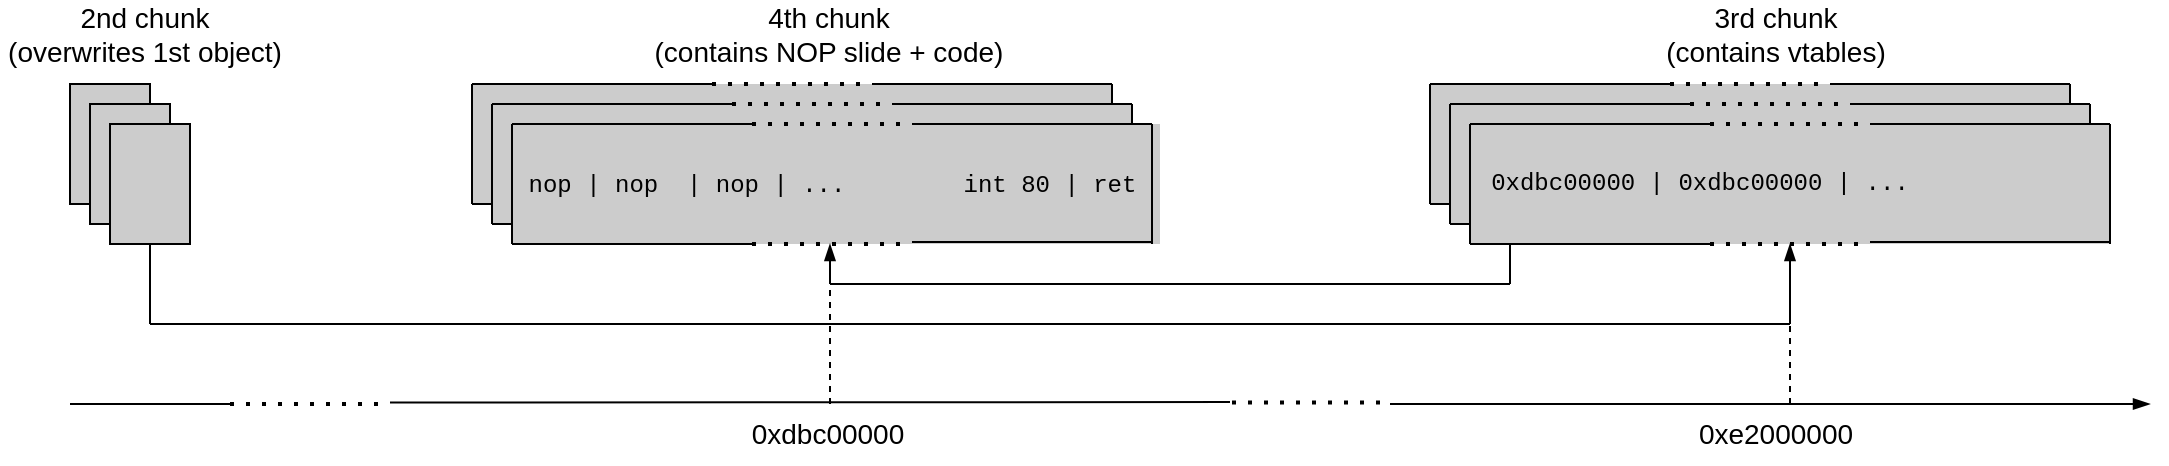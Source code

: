 <mxfile version="20.7.4" type="device"><diagram id="xV9L82haylA6vXWRDL2Z" name="Page-1"><mxGraphModel dx="1383" dy="1588" grid="1" gridSize="10" guides="1" tooltips="1" connect="1" arrows="1" fold="1" page="1" pageScale="1" pageWidth="1169" pageHeight="827" math="0" shadow="0"><root><mxCell id="0"/><mxCell id="1" parent="0"/><mxCell id="Tm0krnjFzqQZJ7ipiq-m-1" value="" style="rounded=0;whiteSpace=wrap;html=1;fillColor=#CCCCCC;" vertex="1" parent="1"><mxGeometry x="45" y="-780" width="40" height="60" as="geometry"/></mxCell><mxCell id="Tm0krnjFzqQZJ7ipiq-m-2" value="" style="endArrow=blockThin;html=1;rounded=0;endFill=1;" edge="1" parent="1"><mxGeometry width="50" height="50" relative="1" as="geometry"><mxPoint x="705" y="-620" as="sourcePoint"/><mxPoint x="1085" y="-620" as="targetPoint"/></mxGeometry></mxCell><mxCell id="Tm0krnjFzqQZJ7ipiq-m-41" value="" style="rounded=0;whiteSpace=wrap;html=1;fillColor=#CCCCCC;" vertex="1" parent="1"><mxGeometry x="55" y="-770" width="40" height="60" as="geometry"/></mxCell><mxCell id="Tm0krnjFzqQZJ7ipiq-m-42" value="" style="rounded=0;whiteSpace=wrap;html=1;fillColor=#CCCCCC;" vertex="1" parent="1"><mxGeometry x="65" y="-760" width="40" height="60" as="geometry"/></mxCell><mxCell id="Tm0krnjFzqQZJ7ipiq-m-43" value="" style="group" vertex="1" connectable="0" parent="1"><mxGeometry x="246" y="-780" width="344" height="80" as="geometry"/></mxCell><mxCell id="Tm0krnjFzqQZJ7ipiq-m-11" value="" style="group;fillColor=#CCCCCC;" vertex="1" connectable="0" parent="Tm0krnjFzqQZJ7ipiq-m-43"><mxGeometry width="320" height="60" as="geometry"/></mxCell><mxCell id="Tm0krnjFzqQZJ7ipiq-m-3" value="" style="endArrow=none;html=1;rounded=0;" edge="1" parent="Tm0krnjFzqQZJ7ipiq-m-11"><mxGeometry width="50" height="50" relative="1" as="geometry"><mxPoint y="60" as="sourcePoint"/><mxPoint as="targetPoint"/></mxGeometry></mxCell><mxCell id="Tm0krnjFzqQZJ7ipiq-m-4" value="" style="endArrow=none;html=1;rounded=0;" edge="1" parent="Tm0krnjFzqQZJ7ipiq-m-11"><mxGeometry width="50" height="50" relative="1" as="geometry"><mxPoint x="320" y="60" as="sourcePoint"/><mxPoint x="320" as="targetPoint"/></mxGeometry></mxCell><mxCell id="Tm0krnjFzqQZJ7ipiq-m-5" value="" style="endArrow=none;html=1;rounded=0;" edge="1" parent="Tm0krnjFzqQZJ7ipiq-m-11"><mxGeometry width="50" height="50" relative="1" as="geometry"><mxPoint x="120" as="sourcePoint"/><mxPoint as="targetPoint"/></mxGeometry></mxCell><mxCell id="Tm0krnjFzqQZJ7ipiq-m-6" value="" style="endArrow=none;html=1;rounded=0;" edge="1" parent="Tm0krnjFzqQZJ7ipiq-m-11"><mxGeometry width="50" height="50" relative="1" as="geometry"><mxPoint x="320" as="sourcePoint"/><mxPoint x="200" as="targetPoint"/></mxGeometry></mxCell><mxCell id="Tm0krnjFzqQZJ7ipiq-m-7" value="" style="endArrow=none;html=1;rounded=0;" edge="1" parent="Tm0krnjFzqQZJ7ipiq-m-11"><mxGeometry width="50" height="50" relative="1" as="geometry"><mxPoint x="120" y="60" as="sourcePoint"/><mxPoint y="60" as="targetPoint"/></mxGeometry></mxCell><mxCell id="Tm0krnjFzqQZJ7ipiq-m-8" value="" style="endArrow=none;html=1;rounded=0;" edge="1" parent="Tm0krnjFzqQZJ7ipiq-m-11"><mxGeometry width="50" height="50" relative="1" as="geometry"><mxPoint x="320" y="59" as="sourcePoint"/><mxPoint x="200" y="59" as="targetPoint"/></mxGeometry></mxCell><mxCell id="Tm0krnjFzqQZJ7ipiq-m-9" value="" style="endArrow=none;dashed=1;html=1;dashPattern=1 3;strokeWidth=2;rounded=0;" edge="1" parent="Tm0krnjFzqQZJ7ipiq-m-11"><mxGeometry width="50" height="50" relative="1" as="geometry"><mxPoint x="120" as="sourcePoint"/><mxPoint x="200" as="targetPoint"/></mxGeometry></mxCell><mxCell id="Tm0krnjFzqQZJ7ipiq-m-10" value="" style="endArrow=none;dashed=1;html=1;dashPattern=1 3;strokeWidth=2;rounded=0;" edge="1" parent="Tm0krnjFzqQZJ7ipiq-m-11"><mxGeometry width="50" height="50" relative="1" as="geometry"><mxPoint x="120" y="60" as="sourcePoint"/><mxPoint x="200" y="60" as="targetPoint"/></mxGeometry></mxCell><mxCell id="Tm0krnjFzqQZJ7ipiq-m-23" value="" style="group;fillColor=#CCCCCC;" vertex="1" connectable="0" parent="Tm0krnjFzqQZJ7ipiq-m-43"><mxGeometry x="10" y="10" width="320" height="60" as="geometry"/></mxCell><mxCell id="Tm0krnjFzqQZJ7ipiq-m-24" value="" style="endArrow=none;html=1;rounded=0;" edge="1" parent="Tm0krnjFzqQZJ7ipiq-m-23"><mxGeometry width="50" height="50" relative="1" as="geometry"><mxPoint y="60" as="sourcePoint"/><mxPoint as="targetPoint"/></mxGeometry></mxCell><mxCell id="Tm0krnjFzqQZJ7ipiq-m-25" value="" style="endArrow=none;html=1;rounded=0;" edge="1" parent="Tm0krnjFzqQZJ7ipiq-m-23"><mxGeometry width="50" height="50" relative="1" as="geometry"><mxPoint x="320" y="60" as="sourcePoint"/><mxPoint x="320" as="targetPoint"/></mxGeometry></mxCell><mxCell id="Tm0krnjFzqQZJ7ipiq-m-26" value="" style="endArrow=none;html=1;rounded=0;" edge="1" parent="Tm0krnjFzqQZJ7ipiq-m-23"><mxGeometry width="50" height="50" relative="1" as="geometry"><mxPoint x="120" as="sourcePoint"/><mxPoint as="targetPoint"/></mxGeometry></mxCell><mxCell id="Tm0krnjFzqQZJ7ipiq-m-27" value="" style="endArrow=none;html=1;rounded=0;" edge="1" parent="Tm0krnjFzqQZJ7ipiq-m-23"><mxGeometry width="50" height="50" relative="1" as="geometry"><mxPoint x="320" as="sourcePoint"/><mxPoint x="200" as="targetPoint"/></mxGeometry></mxCell><mxCell id="Tm0krnjFzqQZJ7ipiq-m-28" value="" style="endArrow=none;html=1;rounded=0;" edge="1" parent="Tm0krnjFzqQZJ7ipiq-m-23"><mxGeometry width="50" height="50" relative="1" as="geometry"><mxPoint x="120" y="60" as="sourcePoint"/><mxPoint y="60" as="targetPoint"/></mxGeometry></mxCell><mxCell id="Tm0krnjFzqQZJ7ipiq-m-29" value="" style="endArrow=none;html=1;rounded=0;" edge="1" parent="Tm0krnjFzqQZJ7ipiq-m-23"><mxGeometry width="50" height="50" relative="1" as="geometry"><mxPoint x="320" y="59" as="sourcePoint"/><mxPoint x="200" y="59" as="targetPoint"/></mxGeometry></mxCell><mxCell id="Tm0krnjFzqQZJ7ipiq-m-30" value="" style="endArrow=none;dashed=1;html=1;dashPattern=1 3;strokeWidth=2;rounded=0;" edge="1" parent="Tm0krnjFzqQZJ7ipiq-m-23"><mxGeometry width="50" height="50" relative="1" as="geometry"><mxPoint x="120" as="sourcePoint"/><mxPoint x="200" as="targetPoint"/></mxGeometry></mxCell><mxCell id="Tm0krnjFzqQZJ7ipiq-m-31" value="" style="endArrow=none;dashed=1;html=1;dashPattern=1 3;strokeWidth=2;rounded=0;" edge="1" parent="Tm0krnjFzqQZJ7ipiq-m-23"><mxGeometry width="50" height="50" relative="1" as="geometry"><mxPoint x="120" y="60" as="sourcePoint"/><mxPoint x="200" y="60" as="targetPoint"/></mxGeometry></mxCell><mxCell id="Tm0krnjFzqQZJ7ipiq-m-32" value="" style="group;fillColor=#CCCCCC;" vertex="1" connectable="0" parent="Tm0krnjFzqQZJ7ipiq-m-43"><mxGeometry x="20" y="20" width="324" height="60" as="geometry"/></mxCell><mxCell id="Tm0krnjFzqQZJ7ipiq-m-33" value="" style="endArrow=none;html=1;rounded=0;" edge="1" parent="Tm0krnjFzqQZJ7ipiq-m-32"><mxGeometry width="50" height="50" relative="1" as="geometry"><mxPoint y="60" as="sourcePoint"/><mxPoint as="targetPoint"/></mxGeometry></mxCell><mxCell id="Tm0krnjFzqQZJ7ipiq-m-34" value="" style="endArrow=none;html=1;rounded=0;" edge="1" parent="Tm0krnjFzqQZJ7ipiq-m-32"><mxGeometry width="50" height="50" relative="1" as="geometry"><mxPoint x="320" y="60" as="sourcePoint"/><mxPoint x="320" as="targetPoint"/></mxGeometry></mxCell><mxCell id="Tm0krnjFzqQZJ7ipiq-m-35" value="" style="endArrow=none;html=1;rounded=0;" edge="1" parent="Tm0krnjFzqQZJ7ipiq-m-32"><mxGeometry width="50" height="50" relative="1" as="geometry"><mxPoint x="120" as="sourcePoint"/><mxPoint as="targetPoint"/></mxGeometry></mxCell><mxCell id="Tm0krnjFzqQZJ7ipiq-m-36" value="" style="endArrow=none;html=1;rounded=0;" edge="1" parent="Tm0krnjFzqQZJ7ipiq-m-32"><mxGeometry width="50" height="50" relative="1" as="geometry"><mxPoint x="320" as="sourcePoint"/><mxPoint x="200" as="targetPoint"/></mxGeometry></mxCell><mxCell id="Tm0krnjFzqQZJ7ipiq-m-37" value="" style="endArrow=none;html=1;rounded=0;" edge="1" parent="Tm0krnjFzqQZJ7ipiq-m-32"><mxGeometry width="50" height="50" relative="1" as="geometry"><mxPoint x="120" y="60" as="sourcePoint"/><mxPoint y="60" as="targetPoint"/></mxGeometry></mxCell><mxCell id="Tm0krnjFzqQZJ7ipiq-m-38" value="" style="endArrow=none;html=1;rounded=0;" edge="1" parent="Tm0krnjFzqQZJ7ipiq-m-32"><mxGeometry width="50" height="50" relative="1" as="geometry"><mxPoint x="320" y="59" as="sourcePoint"/><mxPoint x="200" y="59" as="targetPoint"/></mxGeometry></mxCell><mxCell id="Tm0krnjFzqQZJ7ipiq-m-39" value="" style="endArrow=none;dashed=1;html=1;dashPattern=1 3;strokeWidth=2;rounded=0;" edge="1" parent="Tm0krnjFzqQZJ7ipiq-m-32"><mxGeometry width="50" height="50" relative="1" as="geometry"><mxPoint x="120" as="sourcePoint"/><mxPoint x="200" as="targetPoint"/></mxGeometry></mxCell><mxCell id="Tm0krnjFzqQZJ7ipiq-m-40" value="" style="endArrow=none;dashed=1;html=1;dashPattern=1 3;strokeWidth=2;rounded=0;" edge="1" parent="Tm0krnjFzqQZJ7ipiq-m-32"><mxGeometry width="50" height="50" relative="1" as="geometry"><mxPoint x="120" y="60" as="sourcePoint"/><mxPoint x="200" y="60" as="targetPoint"/></mxGeometry></mxCell><mxCell id="Tm0krnjFzqQZJ7ipiq-m-75" value="&lt;font face=&quot;Courier New&quot;&gt;nop | nop&amp;nbsp; | nop | ...&lt;/font&gt;" style="text;html=1;strokeColor=none;fillColor=none;align=center;verticalAlign=middle;whiteSpace=wrap;rounded=0;" vertex="1" parent="Tm0krnjFzqQZJ7ipiq-m-32"><mxGeometry x="5" y="15" width="165" height="30" as="geometry"/></mxCell><mxCell id="Tm0krnjFzqQZJ7ipiq-m-76" value="&lt;font face=&quot;Courier New&quot;&gt;int 80 | ret&lt;/font&gt;" style="text;html=1;strokeColor=none;fillColor=none;align=center;verticalAlign=middle;whiteSpace=wrap;rounded=0;" vertex="1" parent="Tm0krnjFzqQZJ7ipiq-m-32"><mxGeometry x="214" y="15" width="110" height="30" as="geometry"/></mxCell><mxCell id="Tm0krnjFzqQZJ7ipiq-m-44" value="" style="group" vertex="1" connectable="0" parent="1"><mxGeometry x="725" y="-780" width="340" height="80" as="geometry"/></mxCell><mxCell id="Tm0krnjFzqQZJ7ipiq-m-45" value="" style="group;fillColor=#CCCCCC;" vertex="1" connectable="0" parent="Tm0krnjFzqQZJ7ipiq-m-44"><mxGeometry width="320" height="60" as="geometry"/></mxCell><mxCell id="Tm0krnjFzqQZJ7ipiq-m-46" value="" style="endArrow=none;html=1;rounded=0;" edge="1" parent="Tm0krnjFzqQZJ7ipiq-m-45"><mxGeometry width="50" height="50" relative="1" as="geometry"><mxPoint y="60" as="sourcePoint"/><mxPoint as="targetPoint"/></mxGeometry></mxCell><mxCell id="Tm0krnjFzqQZJ7ipiq-m-47" value="" style="endArrow=none;html=1;rounded=0;" edge="1" parent="Tm0krnjFzqQZJ7ipiq-m-45"><mxGeometry width="50" height="50" relative="1" as="geometry"><mxPoint x="320" y="60" as="sourcePoint"/><mxPoint x="320" as="targetPoint"/></mxGeometry></mxCell><mxCell id="Tm0krnjFzqQZJ7ipiq-m-48" value="" style="endArrow=none;html=1;rounded=0;" edge="1" parent="Tm0krnjFzqQZJ7ipiq-m-45"><mxGeometry width="50" height="50" relative="1" as="geometry"><mxPoint x="120" as="sourcePoint"/><mxPoint as="targetPoint"/></mxGeometry></mxCell><mxCell id="Tm0krnjFzqQZJ7ipiq-m-49" value="" style="endArrow=none;html=1;rounded=0;" edge="1" parent="Tm0krnjFzqQZJ7ipiq-m-45"><mxGeometry width="50" height="50" relative="1" as="geometry"><mxPoint x="320" as="sourcePoint"/><mxPoint x="200" as="targetPoint"/></mxGeometry></mxCell><mxCell id="Tm0krnjFzqQZJ7ipiq-m-50" value="" style="endArrow=none;html=1;rounded=0;" edge="1" parent="Tm0krnjFzqQZJ7ipiq-m-45"><mxGeometry width="50" height="50" relative="1" as="geometry"><mxPoint x="120" y="60" as="sourcePoint"/><mxPoint y="60" as="targetPoint"/></mxGeometry></mxCell><mxCell id="Tm0krnjFzqQZJ7ipiq-m-51" value="" style="endArrow=none;html=1;rounded=0;" edge="1" parent="Tm0krnjFzqQZJ7ipiq-m-45"><mxGeometry width="50" height="50" relative="1" as="geometry"><mxPoint x="320" y="59" as="sourcePoint"/><mxPoint x="200" y="59" as="targetPoint"/></mxGeometry></mxCell><mxCell id="Tm0krnjFzqQZJ7ipiq-m-52" value="" style="endArrow=none;dashed=1;html=1;dashPattern=1 3;strokeWidth=2;rounded=0;" edge="1" parent="Tm0krnjFzqQZJ7ipiq-m-45"><mxGeometry width="50" height="50" relative="1" as="geometry"><mxPoint x="120" as="sourcePoint"/><mxPoint x="200" as="targetPoint"/></mxGeometry></mxCell><mxCell id="Tm0krnjFzqQZJ7ipiq-m-53" value="" style="endArrow=none;dashed=1;html=1;dashPattern=1 3;strokeWidth=2;rounded=0;" edge="1" parent="Tm0krnjFzqQZJ7ipiq-m-45"><mxGeometry width="50" height="50" relative="1" as="geometry"><mxPoint x="120" y="60" as="sourcePoint"/><mxPoint x="200" y="60" as="targetPoint"/></mxGeometry></mxCell><mxCell id="Tm0krnjFzqQZJ7ipiq-m-54" value="" style="group;fillColor=#CCCCCC;" vertex="1" connectable="0" parent="Tm0krnjFzqQZJ7ipiq-m-44"><mxGeometry x="10" y="10" width="320" height="60" as="geometry"/></mxCell><mxCell id="Tm0krnjFzqQZJ7ipiq-m-55" value="" style="endArrow=none;html=1;rounded=0;" edge="1" parent="Tm0krnjFzqQZJ7ipiq-m-54"><mxGeometry width="50" height="50" relative="1" as="geometry"><mxPoint y="60" as="sourcePoint"/><mxPoint as="targetPoint"/></mxGeometry></mxCell><mxCell id="Tm0krnjFzqQZJ7ipiq-m-56" value="" style="endArrow=none;html=1;rounded=0;" edge="1" parent="Tm0krnjFzqQZJ7ipiq-m-54"><mxGeometry width="50" height="50" relative="1" as="geometry"><mxPoint x="320" y="60" as="sourcePoint"/><mxPoint x="320" as="targetPoint"/></mxGeometry></mxCell><mxCell id="Tm0krnjFzqQZJ7ipiq-m-57" value="" style="endArrow=none;html=1;rounded=0;" edge="1" parent="Tm0krnjFzqQZJ7ipiq-m-54"><mxGeometry width="50" height="50" relative="1" as="geometry"><mxPoint x="120" as="sourcePoint"/><mxPoint as="targetPoint"/></mxGeometry></mxCell><mxCell id="Tm0krnjFzqQZJ7ipiq-m-58" value="" style="endArrow=none;html=1;rounded=0;" edge="1" parent="Tm0krnjFzqQZJ7ipiq-m-54"><mxGeometry width="50" height="50" relative="1" as="geometry"><mxPoint x="320" as="sourcePoint"/><mxPoint x="200" as="targetPoint"/></mxGeometry></mxCell><mxCell id="Tm0krnjFzqQZJ7ipiq-m-59" value="" style="endArrow=none;html=1;rounded=0;" edge="1" parent="Tm0krnjFzqQZJ7ipiq-m-54"><mxGeometry width="50" height="50" relative="1" as="geometry"><mxPoint x="120" y="60" as="sourcePoint"/><mxPoint y="60" as="targetPoint"/></mxGeometry></mxCell><mxCell id="Tm0krnjFzqQZJ7ipiq-m-60" value="" style="endArrow=none;html=1;rounded=0;" edge="1" parent="Tm0krnjFzqQZJ7ipiq-m-54"><mxGeometry width="50" height="50" relative="1" as="geometry"><mxPoint x="320" y="59" as="sourcePoint"/><mxPoint x="200" y="59" as="targetPoint"/></mxGeometry></mxCell><mxCell id="Tm0krnjFzqQZJ7ipiq-m-61" value="" style="endArrow=none;dashed=1;html=1;dashPattern=1 3;strokeWidth=2;rounded=0;" edge="1" parent="Tm0krnjFzqQZJ7ipiq-m-54"><mxGeometry width="50" height="50" relative="1" as="geometry"><mxPoint x="120" as="sourcePoint"/><mxPoint x="200" as="targetPoint"/></mxGeometry></mxCell><mxCell id="Tm0krnjFzqQZJ7ipiq-m-62" value="" style="endArrow=none;dashed=1;html=1;dashPattern=1 3;strokeWidth=2;rounded=0;" edge="1" parent="Tm0krnjFzqQZJ7ipiq-m-54"><mxGeometry width="50" height="50" relative="1" as="geometry"><mxPoint x="120" y="60" as="sourcePoint"/><mxPoint x="200" y="60" as="targetPoint"/></mxGeometry></mxCell><mxCell id="Tm0krnjFzqQZJ7ipiq-m-63" value="" style="group;fillColor=#CCCCCC;" vertex="1" connectable="0" parent="Tm0krnjFzqQZJ7ipiq-m-44"><mxGeometry x="20" y="20" width="320" height="60" as="geometry"/></mxCell><mxCell id="Tm0krnjFzqQZJ7ipiq-m-64" value="" style="endArrow=none;html=1;rounded=0;" edge="1" parent="Tm0krnjFzqQZJ7ipiq-m-63"><mxGeometry width="50" height="50" relative="1" as="geometry"><mxPoint y="60" as="sourcePoint"/><mxPoint as="targetPoint"/></mxGeometry></mxCell><mxCell id="Tm0krnjFzqQZJ7ipiq-m-65" value="" style="endArrow=none;html=1;rounded=0;" edge="1" parent="Tm0krnjFzqQZJ7ipiq-m-63"><mxGeometry width="50" height="50" relative="1" as="geometry"><mxPoint x="320" y="60" as="sourcePoint"/><mxPoint x="320" as="targetPoint"/></mxGeometry></mxCell><mxCell id="Tm0krnjFzqQZJ7ipiq-m-66" value="" style="endArrow=none;html=1;rounded=0;" edge="1" parent="Tm0krnjFzqQZJ7ipiq-m-63"><mxGeometry width="50" height="50" relative="1" as="geometry"><mxPoint x="120" as="sourcePoint"/><mxPoint as="targetPoint"/></mxGeometry></mxCell><mxCell id="Tm0krnjFzqQZJ7ipiq-m-67" value="" style="endArrow=none;html=1;rounded=0;" edge="1" parent="Tm0krnjFzqQZJ7ipiq-m-63"><mxGeometry width="50" height="50" relative="1" as="geometry"><mxPoint x="320" as="sourcePoint"/><mxPoint x="200" as="targetPoint"/></mxGeometry></mxCell><mxCell id="Tm0krnjFzqQZJ7ipiq-m-68" value="" style="endArrow=none;html=1;rounded=0;" edge="1" parent="Tm0krnjFzqQZJ7ipiq-m-63"><mxGeometry width="50" height="50" relative="1" as="geometry"><mxPoint x="120" y="60" as="sourcePoint"/><mxPoint y="60" as="targetPoint"/></mxGeometry></mxCell><mxCell id="Tm0krnjFzqQZJ7ipiq-m-69" value="" style="endArrow=none;html=1;rounded=0;" edge="1" parent="Tm0krnjFzqQZJ7ipiq-m-63"><mxGeometry width="50" height="50" relative="1" as="geometry"><mxPoint x="320" y="59" as="sourcePoint"/><mxPoint x="200" y="59" as="targetPoint"/></mxGeometry></mxCell><mxCell id="Tm0krnjFzqQZJ7ipiq-m-70" value="" style="endArrow=none;dashed=1;html=1;dashPattern=1 3;strokeWidth=2;rounded=0;" edge="1" parent="Tm0krnjFzqQZJ7ipiq-m-63"><mxGeometry width="50" height="50" relative="1" as="geometry"><mxPoint x="120" as="sourcePoint"/><mxPoint x="200" as="targetPoint"/></mxGeometry></mxCell><mxCell id="Tm0krnjFzqQZJ7ipiq-m-71" value="" style="endArrow=none;dashed=1;html=1;dashPattern=1 3;strokeWidth=2;rounded=0;" edge="1" parent="Tm0krnjFzqQZJ7ipiq-m-63"><mxGeometry width="50" height="50" relative="1" as="geometry"><mxPoint x="120" y="60" as="sourcePoint"/><mxPoint x="200" y="60" as="targetPoint"/></mxGeometry></mxCell><mxCell id="Tm0krnjFzqQZJ7ipiq-m-78" value="0xdbc00000 |&amp;nbsp;0xdbc00000 | ..." style="text;html=1;strokeColor=none;fillColor=none;align=center;verticalAlign=middle;whiteSpace=wrap;rounded=0;fontFamily=Courier New;" vertex="1" parent="Tm0krnjFzqQZJ7ipiq-m-63"><mxGeometry y="15" width="230" height="30" as="geometry"/></mxCell><mxCell id="Tm0krnjFzqQZJ7ipiq-m-87" value="" style="endArrow=none;html=1;rounded=0;fontFamily=Courier New;" edge="1" parent="Tm0krnjFzqQZJ7ipiq-m-44"><mxGeometry width="50" height="50" relative="1" as="geometry"><mxPoint x="40" y="100" as="sourcePoint"/><mxPoint x="40" y="80" as="targetPoint"/></mxGeometry></mxCell><mxCell id="Tm0krnjFzqQZJ7ipiq-m-72" value="&lt;font style=&quot;font-size: 14px;&quot;&gt;2nd chunk&lt;br&gt;(overwrites 1st object)&lt;/font&gt;" style="text;html=1;strokeColor=none;fillColor=none;align=center;verticalAlign=middle;whiteSpace=wrap;rounded=0;" vertex="1" parent="1"><mxGeometry x="10" y="-820" width="145" height="30" as="geometry"/></mxCell><mxCell id="Tm0krnjFzqQZJ7ipiq-m-73" value="&lt;font style=&quot;font-size: 14px;&quot;&gt;4th chunk&lt;br&gt;(contains NOP slide + code)&lt;/font&gt;" style="text;html=1;strokeColor=none;fillColor=none;align=center;verticalAlign=middle;whiteSpace=wrap;rounded=0;" vertex="1" parent="1"><mxGeometry x="334" y="-820" width="181" height="30" as="geometry"/></mxCell><mxCell id="Tm0krnjFzqQZJ7ipiq-m-74" value="&lt;font style=&quot;font-size: 14px;&quot;&gt;3rd chunk&lt;br&gt;(contains vtables)&lt;/font&gt;" style="text;html=1;strokeColor=none;fillColor=none;align=center;verticalAlign=middle;whiteSpace=wrap;rounded=0;" vertex="1" parent="1"><mxGeometry x="813" y="-820" width="170" height="30" as="geometry"/></mxCell><mxCell id="Tm0krnjFzqQZJ7ipiq-m-82" value="" style="endArrow=blockThin;html=1;rounded=0;fontFamily=Courier New;endFill=1;" edge="1" parent="1"><mxGeometry width="50" height="50" relative="1" as="geometry"><mxPoint x="905" y="-660" as="sourcePoint"/><mxPoint x="905" y="-700" as="targetPoint"/></mxGeometry></mxCell><mxCell id="Tm0krnjFzqQZJ7ipiq-m-83" value="" style="endArrow=blockThin;html=1;rounded=0;fontFamily=Courier New;endFill=1;" edge="1" parent="1"><mxGeometry x="1" y="490" width="50" height="50" relative="1" as="geometry"><mxPoint x="425" y="-680" as="sourcePoint"/><mxPoint x="425" y="-700.0" as="targetPoint"/><mxPoint as="offset"/></mxGeometry></mxCell><mxCell id="Tm0krnjFzqQZJ7ipiq-m-84" value="" style="endArrow=none;html=1;rounded=0;fontFamily=Courier New;" edge="1" parent="1"><mxGeometry width="50" height="50" relative="1" as="geometry"><mxPoint x="85" y="-660" as="sourcePoint"/><mxPoint x="85" y="-700" as="targetPoint"/></mxGeometry></mxCell><mxCell id="Tm0krnjFzqQZJ7ipiq-m-85" value="" style="endArrow=none;html=1;rounded=0;fontFamily=Courier New;" edge="1" parent="1"><mxGeometry width="50" height="50" relative="1" as="geometry"><mxPoint x="85" y="-660" as="sourcePoint"/><mxPoint x="905" y="-660" as="targetPoint"/></mxGeometry></mxCell><mxCell id="Tm0krnjFzqQZJ7ipiq-m-86" value="" style="endArrow=none;html=1;rounded=0;fontFamily=Courier New;" edge="1" parent="1"><mxGeometry width="50" height="50" relative="1" as="geometry"><mxPoint x="425" y="-680" as="sourcePoint"/><mxPoint x="765" y="-680" as="targetPoint"/></mxGeometry></mxCell><mxCell id="Tm0krnjFzqQZJ7ipiq-m-88" value="" style="endArrow=none;dashed=1;html=1;rounded=0;fontFamily=Courier New;" edge="1" parent="1"><mxGeometry width="50" height="50" relative="1" as="geometry"><mxPoint x="425" y="-620" as="sourcePoint"/><mxPoint x="425" y="-680" as="targetPoint"/></mxGeometry></mxCell><mxCell id="Tm0krnjFzqQZJ7ipiq-m-89" value="" style="endArrow=none;dashed=1;html=1;rounded=0;fontFamily=Courier New;" edge="1" parent="1"><mxGeometry x="1" y="-430" width="50" height="50" relative="1" as="geometry"><mxPoint x="905" y="-620" as="sourcePoint"/><mxPoint x="905" y="-660.0" as="targetPoint"/><mxPoint as="offset"/></mxGeometry></mxCell><mxCell id="Tm0krnjFzqQZJ7ipiq-m-90" value="&lt;font style=&quot;font-size: 14px;&quot; face=&quot;Helvetica&quot;&gt;0xdbc00000&lt;/font&gt;" style="text;html=1;strokeColor=none;fillColor=none;align=center;verticalAlign=middle;whiteSpace=wrap;rounded=0;fontFamily=Courier New;" vertex="1" parent="1"><mxGeometry x="384" y="-620" width="80" height="30" as="geometry"/></mxCell><mxCell id="Tm0krnjFzqQZJ7ipiq-m-92" value="&lt;font style=&quot;font-size: 14px;&quot; face=&quot;Helvetica&quot;&gt;0xe2000000&lt;/font&gt;" style="text;html=1;strokeColor=none;fillColor=none;align=center;verticalAlign=middle;whiteSpace=wrap;rounded=0;fontFamily=Courier New;" vertex="1" parent="1"><mxGeometry x="858" y="-620" width="80" height="30" as="geometry"/></mxCell><mxCell id="Tm0krnjFzqQZJ7ipiq-m-93" value="" style="endArrow=none;html=1;rounded=0;fontFamily=Helvetica;" edge="1" parent="1"><mxGeometry width="50" height="50" relative="1" as="geometry"><mxPoint x="45" y="-620" as="sourcePoint"/><mxPoint x="125" y="-620" as="targetPoint"/></mxGeometry></mxCell><mxCell id="Tm0krnjFzqQZJ7ipiq-m-94" value="" style="endArrow=none;html=1;rounded=0;fontFamily=Helvetica;" edge="1" parent="1"><mxGeometry width="50" height="50" relative="1" as="geometry"><mxPoint x="205" y="-620.69" as="sourcePoint"/><mxPoint x="625" y="-621" as="targetPoint"/></mxGeometry></mxCell><mxCell id="Tm0krnjFzqQZJ7ipiq-m-95" value="" style="endArrow=none;dashed=1;html=1;dashPattern=1 3;strokeWidth=2;rounded=0;fontFamily=Helvetica;" edge="1" parent="1"><mxGeometry width="50" height="50" relative="1" as="geometry"><mxPoint x="626" y="-620.69" as="sourcePoint"/><mxPoint x="706" y="-620.69" as="targetPoint"/></mxGeometry></mxCell><mxCell id="Tm0krnjFzqQZJ7ipiq-m-96" value="" style="endArrow=none;dashed=1;html=1;dashPattern=1 3;strokeWidth=2;rounded=0;fontFamily=Helvetica;" edge="1" parent="1"><mxGeometry width="50" height="50" relative="1" as="geometry"><mxPoint x="125" y="-620" as="sourcePoint"/><mxPoint x="205" y="-620" as="targetPoint"/></mxGeometry></mxCell></root></mxGraphModel></diagram></mxfile>